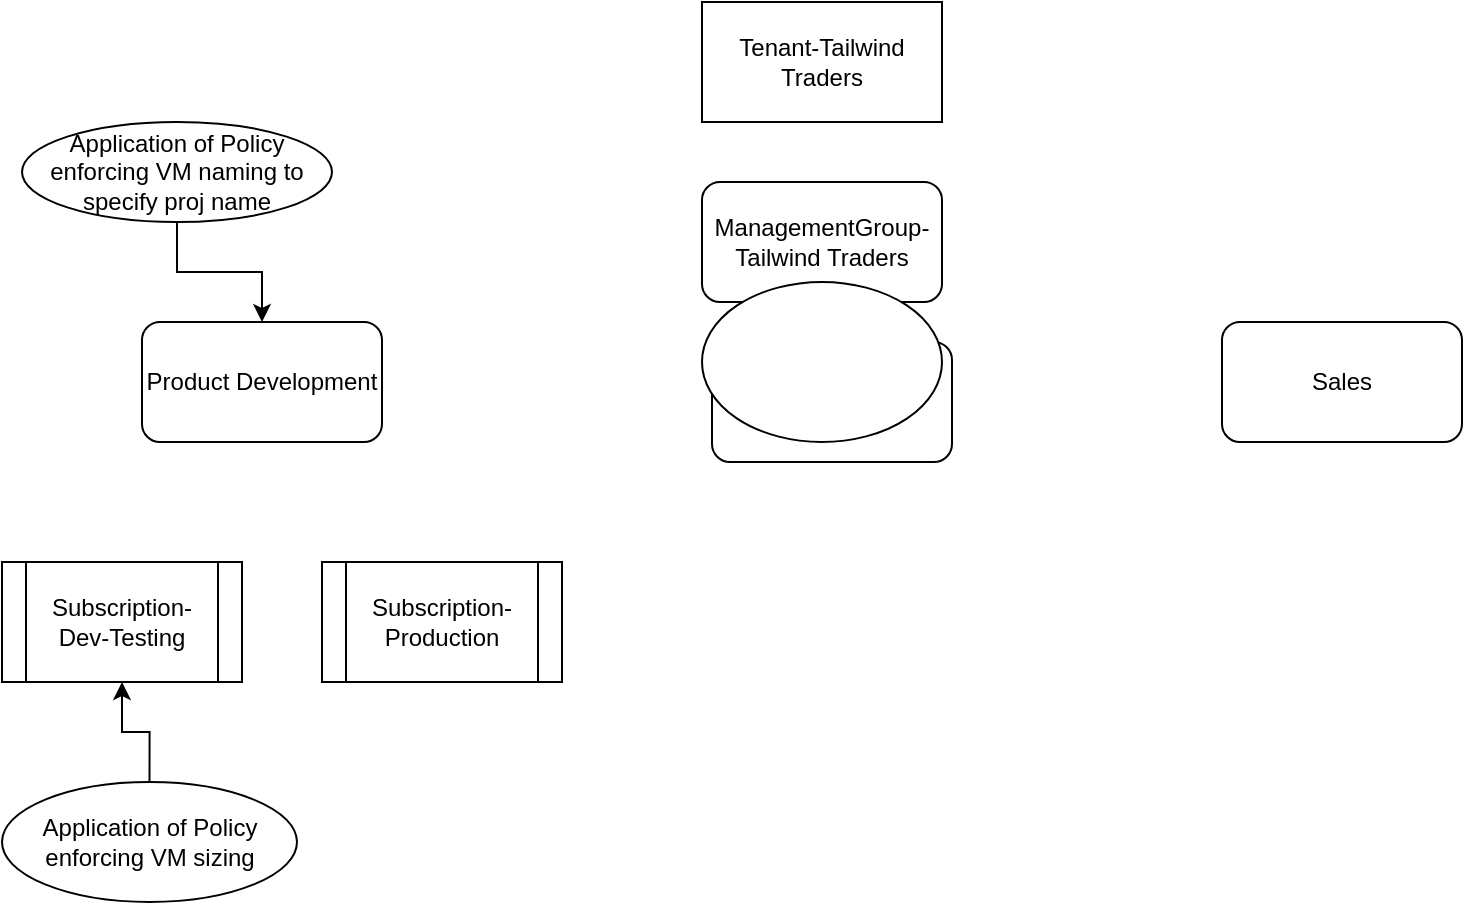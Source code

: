 <mxfile version="21.6.6" type="github">
  <diagram name="Page-1" id="SgKMpphEfs1q-WgxNBbC">
    <mxGraphModel dx="1002" dy="573" grid="1" gridSize="10" guides="1" tooltips="1" connect="1" arrows="1" fold="1" page="1" pageScale="1" pageWidth="850" pageHeight="1100" math="0" shadow="0">
      <root>
        <mxCell id="0" />
        <mxCell id="1" parent="0" />
        <mxCell id="hl2dnluvHD5HHpCaYDxJ-1" value="Tenant-Tailwind Traders&lt;br&gt;" style="rounded=0;whiteSpace=wrap;html=1;" vertex="1" parent="1">
          <mxGeometry x="360" y="40" width="120" height="60" as="geometry" />
        </mxCell>
        <mxCell id="hl2dnluvHD5HHpCaYDxJ-2" value="ManagementGroup-Tailwind Traders" style="rounded=1;whiteSpace=wrap;html=1;" vertex="1" parent="1">
          <mxGeometry x="360" y="130" width="120" height="60" as="geometry" />
        </mxCell>
        <mxCell id="hl2dnluvHD5HHpCaYDxJ-3" value="Product Development" style="rounded=1;whiteSpace=wrap;html=1;" vertex="1" parent="1">
          <mxGeometry x="80" y="200" width="120" height="60" as="geometry" />
        </mxCell>
        <mxCell id="hl2dnluvHD5HHpCaYDxJ-4" value="Marketing" style="rounded=1;whiteSpace=wrap;html=1;" vertex="1" parent="1">
          <mxGeometry x="365" y="210" width="120" height="60" as="geometry" />
        </mxCell>
        <mxCell id="hl2dnluvHD5HHpCaYDxJ-5" value="Sales" style="rounded=1;whiteSpace=wrap;html=1;" vertex="1" parent="1">
          <mxGeometry x="620" y="200" width="120" height="60" as="geometry" />
        </mxCell>
        <mxCell id="hl2dnluvHD5HHpCaYDxJ-6" value="Subscription-Dev-Testing" style="shape=process;whiteSpace=wrap;html=1;backgroundOutline=1;" vertex="1" parent="1">
          <mxGeometry x="10" y="320" width="120" height="60" as="geometry" />
        </mxCell>
        <mxCell id="hl2dnluvHD5HHpCaYDxJ-7" value="Subscription-Production" style="shape=process;whiteSpace=wrap;html=1;backgroundOutline=1;" vertex="1" parent="1">
          <mxGeometry x="170" y="320" width="120" height="60" as="geometry" />
        </mxCell>
        <mxCell id="hl2dnluvHD5HHpCaYDxJ-8" value="" style="ellipse;whiteSpace=wrap;html=1;" vertex="1" parent="1">
          <mxGeometry x="360" y="180" width="120" height="80" as="geometry" />
        </mxCell>
        <mxCell id="hl2dnluvHD5HHpCaYDxJ-14" style="edgeStyle=orthogonalEdgeStyle;rounded=0;orthogonalLoop=1;jettySize=auto;html=1;exitX=0.5;exitY=0;exitDx=0;exitDy=0;" edge="1" parent="1" source="hl2dnluvHD5HHpCaYDxJ-9" target="hl2dnluvHD5HHpCaYDxJ-6">
          <mxGeometry relative="1" as="geometry" />
        </mxCell>
        <mxCell id="hl2dnluvHD5HHpCaYDxJ-9" value="Application of Policy enforcing VM sizing" style="ellipse;whiteSpace=wrap;html=1;" vertex="1" parent="1">
          <mxGeometry x="10" y="430" width="147.5" height="60" as="geometry" />
        </mxCell>
        <mxCell id="hl2dnluvHD5HHpCaYDxJ-12" style="edgeStyle=orthogonalEdgeStyle;rounded=0;orthogonalLoop=1;jettySize=auto;html=1;exitX=0.5;exitY=1;exitDx=0;exitDy=0;" edge="1" parent="1" source="hl2dnluvHD5HHpCaYDxJ-10" target="hl2dnluvHD5HHpCaYDxJ-3">
          <mxGeometry relative="1" as="geometry" />
        </mxCell>
        <mxCell id="hl2dnluvHD5HHpCaYDxJ-10" value="Application of Policy enforcing VM naming to specify proj name" style="ellipse;whiteSpace=wrap;html=1;" vertex="1" parent="1">
          <mxGeometry x="20" y="100" width="155" height="50" as="geometry" />
        </mxCell>
      </root>
    </mxGraphModel>
  </diagram>
</mxfile>
